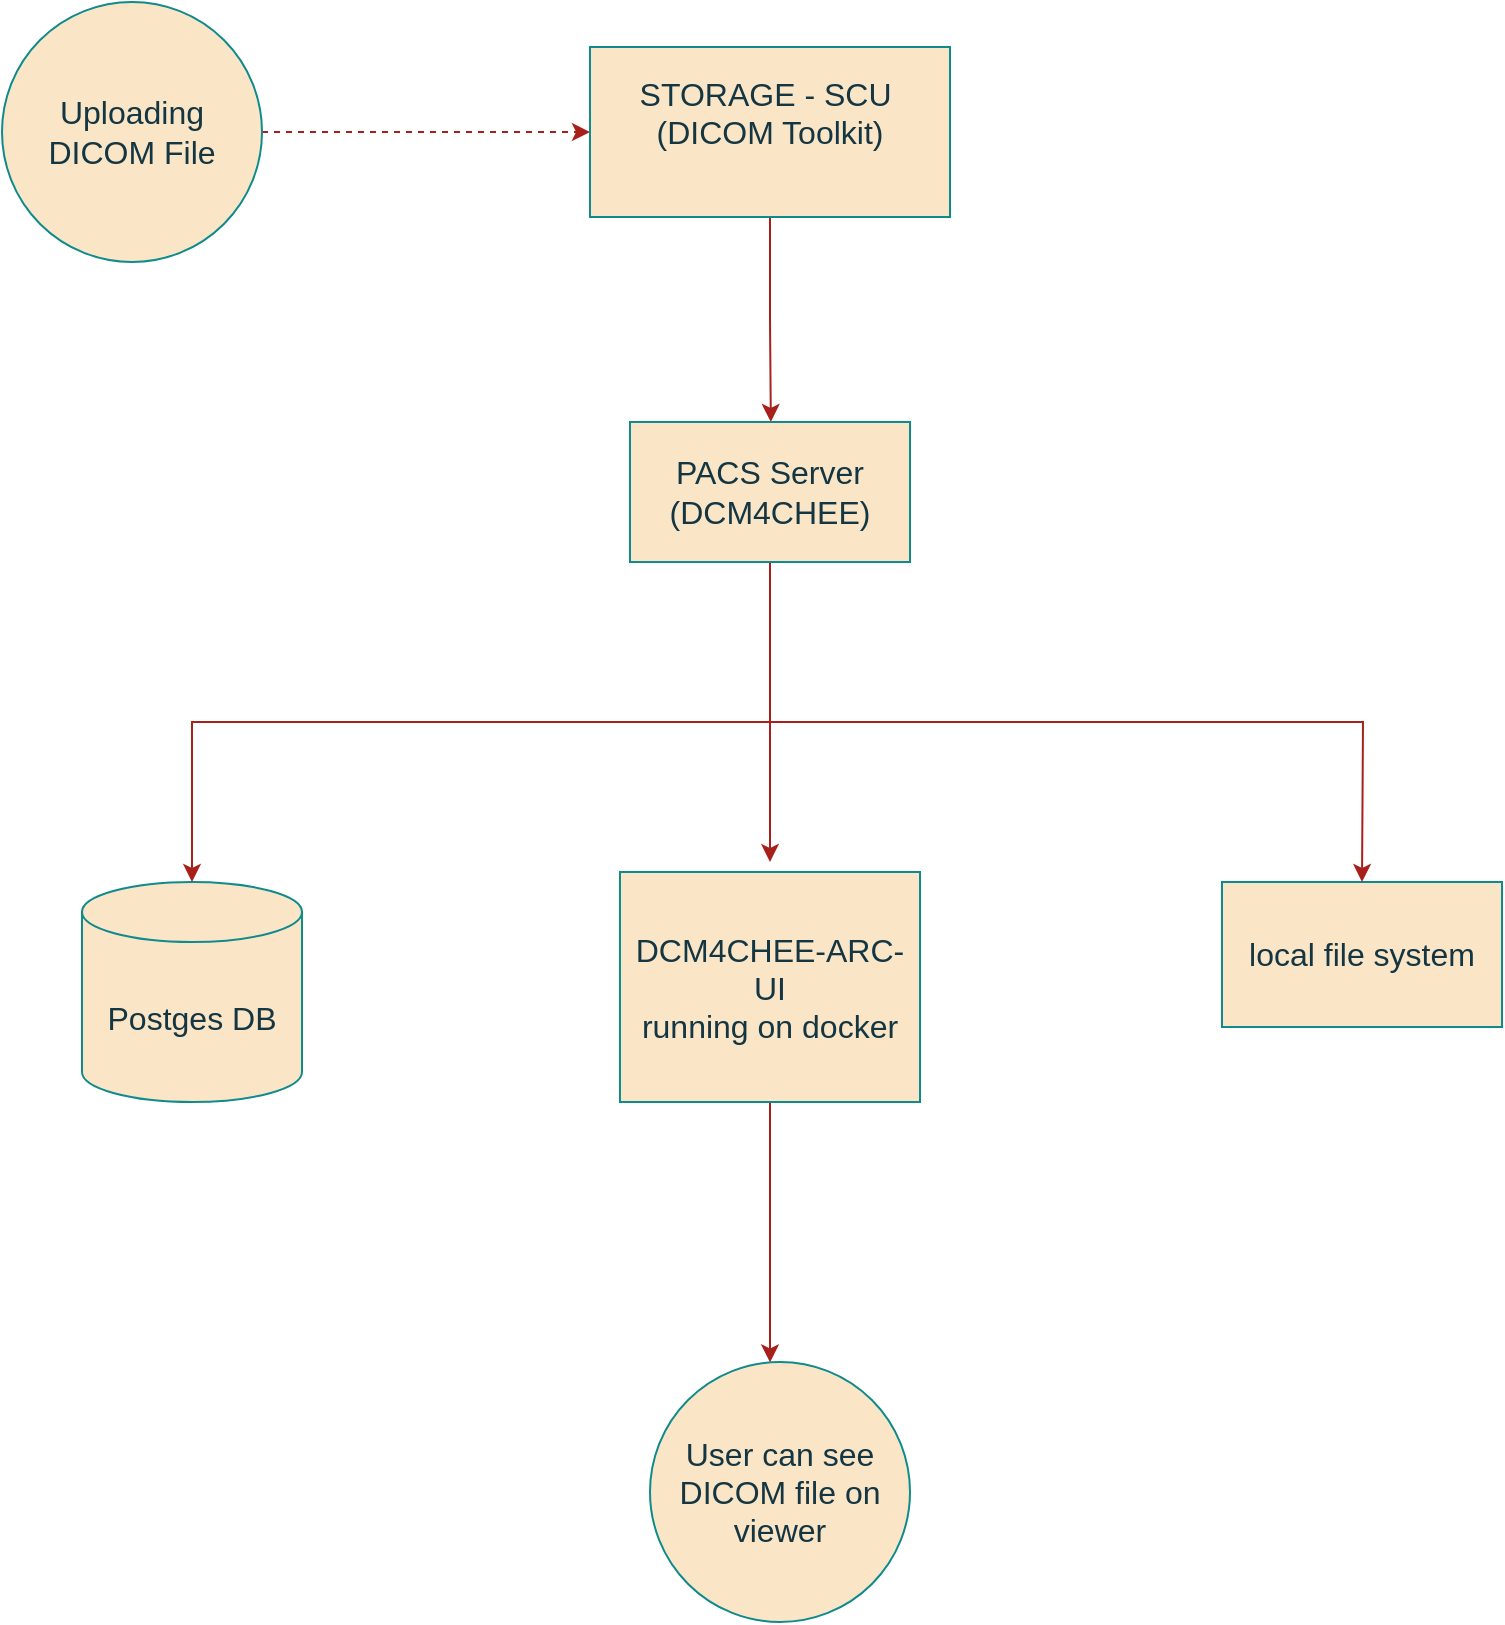 <mxfile version="21.6.3" type="github">
  <diagram id="C5RBs43oDa-KdzZeNtuy" name="Page-1">
    <mxGraphModel dx="1257" dy="1815" grid="1" gridSize="10" guides="1" tooltips="1" connect="1" arrows="1" fold="1" page="1" pageScale="1" pageWidth="827" pageHeight="1169" math="0" shadow="0">
      <root>
        <mxCell id="WIyWlLk6GJQsqaUBKTNV-0" />
        <mxCell id="WIyWlLk6GJQsqaUBKTNV-1" parent="WIyWlLk6GJQsqaUBKTNV-0" />
        <mxCell id="x0tw1K9PgqsGTPQfhGF4-18" style="edgeStyle=orthogonalEdgeStyle;rounded=0;orthogonalLoop=1;jettySize=auto;html=1;exitX=1;exitY=0.5;exitDx=0;exitDy=0;labelBackgroundColor=none;strokeColor=#A8201A;fontColor=default;dashed=1;" edge="1" parent="WIyWlLk6GJQsqaUBKTNV-1" source="x0tw1K9PgqsGTPQfhGF4-7" target="x0tw1K9PgqsGTPQfhGF4-11">
          <mxGeometry relative="1" as="geometry">
            <Array as="points">
              <mxPoint x="280" y="15" />
              <mxPoint x="280" y="15" />
            </Array>
          </mxGeometry>
        </mxCell>
        <mxCell id="x0tw1K9PgqsGTPQfhGF4-7" value="Uploading DICOM File" style="ellipse;whiteSpace=wrap;html=1;aspect=fixed;fontSize=16;labelBackgroundColor=none;fillColor=#FAE5C7;strokeColor=#0F8B8D;fontColor=#143642;" vertex="1" parent="WIyWlLk6GJQsqaUBKTNV-1">
          <mxGeometry x="30" y="-50" width="130" height="130" as="geometry" />
        </mxCell>
        <mxCell id="x0tw1K9PgqsGTPQfhGF4-33" style="edgeStyle=orthogonalEdgeStyle;rounded=0;orthogonalLoop=1;jettySize=auto;html=1;exitX=0.5;exitY=1;exitDx=0;exitDy=0;strokeColor=#A8201A;fontColor=#143642;fillColor=#FAE5C7;" edge="1" parent="WIyWlLk6GJQsqaUBKTNV-1" source="x0tw1K9PgqsGTPQfhGF4-11">
          <mxGeometry relative="1" as="geometry">
            <mxPoint x="414.429" y="160.0" as="targetPoint" />
          </mxGeometry>
        </mxCell>
        <mxCell id="x0tw1K9PgqsGTPQfhGF4-11" value="&lt;span style=&quot;&quot;&gt;STORAGE - SCU&amp;nbsp;&lt;br&gt;(DICOM Toolkit)&lt;br style=&quot;font-size: 16px;&quot;&gt;&lt;br&gt;&lt;/span&gt;" style="rounded=0;whiteSpace=wrap;html=1;fontSize=16;labelBackgroundColor=none;labelBorderColor=none;spacing=2;fillColor=#FAE5C7;strokeColor=#0F8B8D;fontColor=#143642;" vertex="1" parent="WIyWlLk6GJQsqaUBKTNV-1">
          <mxGeometry x="324" y="-27.5" width="180" height="85" as="geometry" />
        </mxCell>
        <mxCell id="x0tw1K9PgqsGTPQfhGF4-12" value="Postges DB" style="shape=cylinder3;whiteSpace=wrap;html=1;boundedLbl=1;backgroundOutline=1;size=15;fontSize=16;labelBackgroundColor=none;fillColor=#FAE5C7;strokeColor=#0F8B8D;fontColor=#143642;" vertex="1" parent="WIyWlLk6GJQsqaUBKTNV-1">
          <mxGeometry x="70" y="390" width="110" height="110" as="geometry" />
        </mxCell>
        <mxCell id="x0tw1K9PgqsGTPQfhGF4-25" style="edgeStyle=orthogonalEdgeStyle;rounded=0;orthogonalLoop=1;jettySize=auto;html=1;exitX=0.5;exitY=1;exitDx=0;exitDy=0;labelBackgroundColor=none;strokeColor=#A8201A;fontColor=default;" edge="1" parent="WIyWlLk6GJQsqaUBKTNV-1" source="x0tw1K9PgqsGTPQfhGF4-13" target="x0tw1K9PgqsGTPQfhGF4-14">
          <mxGeometry relative="1" as="geometry">
            <Array as="points">
              <mxPoint x="414" y="600" />
              <mxPoint x="414" y="600" />
            </Array>
          </mxGeometry>
        </mxCell>
        <mxCell id="x0tw1K9PgqsGTPQfhGF4-13" value="&lt;font style=&quot;font-size: 16px;&quot;&gt;DCM4CHEE-ARC-UI&lt;br&gt;running on docker&lt;/font&gt;" style="rounded=0;whiteSpace=wrap;html=1;fontSize=16;labelBackgroundColor=none;fillColor=#FAE5C7;strokeColor=#0F8B8D;fontColor=#143642;" vertex="1" parent="WIyWlLk6GJQsqaUBKTNV-1">
          <mxGeometry x="339" y="385" width="150" height="115" as="geometry" />
        </mxCell>
        <mxCell id="x0tw1K9PgqsGTPQfhGF4-14" value="User can see DICOM file on viewer" style="ellipse;whiteSpace=wrap;html=1;aspect=fixed;fontSize=16;labelBackgroundColor=none;fillColor=#FAE5C7;strokeColor=#0F8B8D;fontColor=#143642;" vertex="1" parent="WIyWlLk6GJQsqaUBKTNV-1">
          <mxGeometry x="354" y="630" width="130" height="130" as="geometry" />
        </mxCell>
        <mxCell id="x0tw1K9PgqsGTPQfhGF4-15" style="edgeStyle=orthogonalEdgeStyle;rounded=0;orthogonalLoop=1;jettySize=auto;html=1;exitX=0.5;exitY=1;exitDx=0;exitDy=0;labelBackgroundColor=none;strokeColor=#A8201A;fontColor=default;" edge="1" parent="WIyWlLk6GJQsqaUBKTNV-1" source="x0tw1K9PgqsGTPQfhGF4-13" target="x0tw1K9PgqsGTPQfhGF4-13">
          <mxGeometry relative="1" as="geometry" />
        </mxCell>
        <mxCell id="x0tw1K9PgqsGTPQfhGF4-17" value="local file system" style="rounded=0;whiteSpace=wrap;html=1;fontSize=16;labelBackgroundColor=none;fillColor=#FAE5C7;strokeColor=#0F8B8D;fontColor=#143642;" vertex="1" parent="WIyWlLk6GJQsqaUBKTNV-1">
          <mxGeometry x="640" y="390" width="140" height="72.5" as="geometry" />
        </mxCell>
        <mxCell id="x0tw1K9PgqsGTPQfhGF4-35" style="edgeStyle=orthogonalEdgeStyle;rounded=0;orthogonalLoop=1;jettySize=auto;html=1;exitX=0.5;exitY=1;exitDx=0;exitDy=0;entryX=0.5;entryY=0;entryDx=0;entryDy=0;entryPerimeter=0;strokeColor=#A8201A;fontColor=#143642;fillColor=#FAE5C7;" edge="1" parent="WIyWlLk6GJQsqaUBKTNV-1" source="x0tw1K9PgqsGTPQfhGF4-30" target="x0tw1K9PgqsGTPQfhGF4-12">
          <mxGeometry relative="1" as="geometry" />
        </mxCell>
        <mxCell id="x0tw1K9PgqsGTPQfhGF4-36" style="edgeStyle=orthogonalEdgeStyle;rounded=0;orthogonalLoop=1;jettySize=auto;html=1;exitX=0.5;exitY=1;exitDx=0;exitDy=0;strokeColor=#A8201A;fontColor=#143642;fillColor=#FAE5C7;" edge="1" parent="WIyWlLk6GJQsqaUBKTNV-1" source="x0tw1K9PgqsGTPQfhGF4-30">
          <mxGeometry relative="1" as="geometry">
            <mxPoint x="710" y="390" as="targetPoint" />
          </mxGeometry>
        </mxCell>
        <mxCell id="x0tw1K9PgqsGTPQfhGF4-41" style="edgeStyle=orthogonalEdgeStyle;rounded=0;orthogonalLoop=1;jettySize=auto;html=1;strokeColor=#A8201A;fontColor=#143642;fillColor=#FAE5C7;" edge="1" parent="WIyWlLk6GJQsqaUBKTNV-1" source="x0tw1K9PgqsGTPQfhGF4-30">
          <mxGeometry relative="1" as="geometry">
            <mxPoint x="414.0" y="380" as="targetPoint" />
          </mxGeometry>
        </mxCell>
        <mxCell id="x0tw1K9PgqsGTPQfhGF4-30" value="PACS Server&lt;br&gt;(DCM4CHEE)" style="rounded=0;whiteSpace=wrap;html=1;strokeColor=#0F8B8D;fontColor=#143642;fillColor=#FAE5C7;fontSize=16;" vertex="1" parent="WIyWlLk6GJQsqaUBKTNV-1">
          <mxGeometry x="344" y="160" width="140" height="70" as="geometry" />
        </mxCell>
      </root>
    </mxGraphModel>
  </diagram>
</mxfile>
